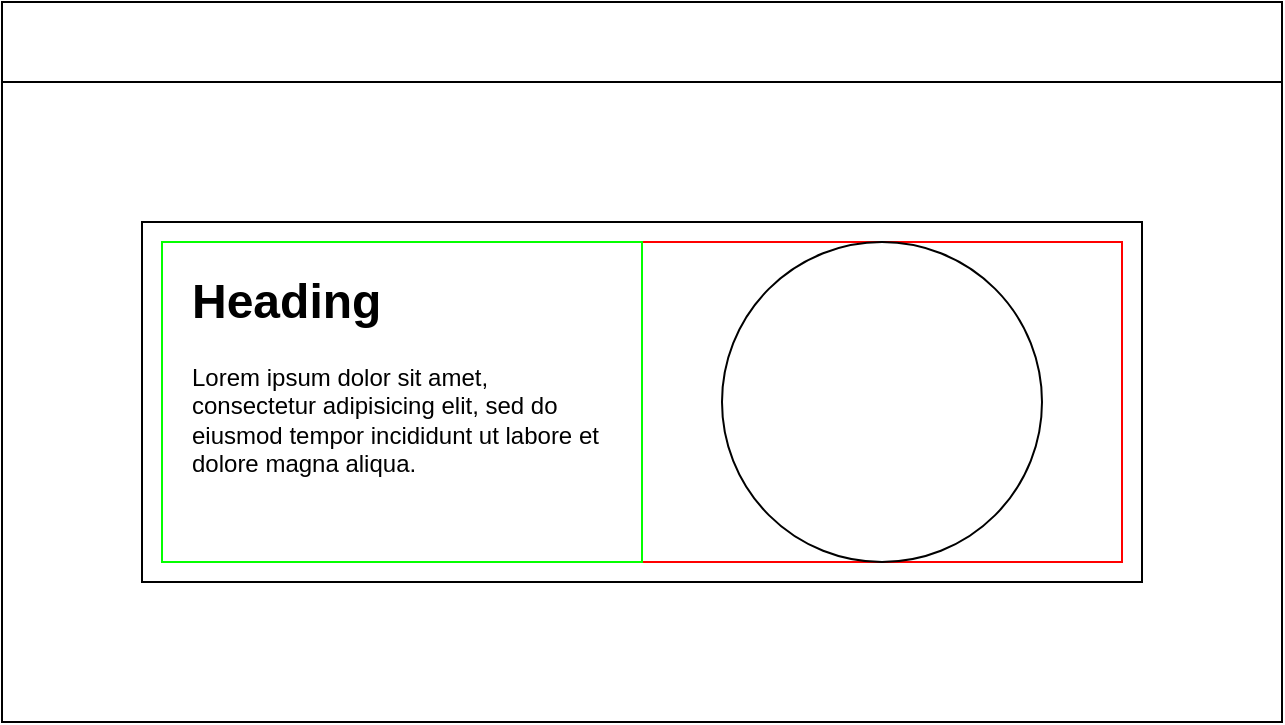 <mxfile version="22.0.3" type="device">
  <diagram name="Page-1" id="NDQuw7YIGJvdoO27YrhN">
    <mxGraphModel dx="945" dy="547" grid="1" gridSize="10" guides="1" tooltips="1" connect="1" arrows="1" fold="1" page="1" pageScale="1" pageWidth="827" pageHeight="1169" math="0" shadow="0">
      <root>
        <mxCell id="0" />
        <mxCell id="1" parent="0" />
        <mxCell id="2lFEA2S9kA2R9MNG4x0S-2" value="" style="rounded=0;whiteSpace=wrap;html=1;fillColor=none;" vertex="1" parent="1">
          <mxGeometry x="80" y="200" width="640" height="360" as="geometry" />
        </mxCell>
        <mxCell id="2lFEA2S9kA2R9MNG4x0S-3" value="" style="rounded=0;whiteSpace=wrap;html=1;fillColor=none;" vertex="1" parent="1">
          <mxGeometry x="80" y="200" width="640" height="40" as="geometry" />
        </mxCell>
        <mxCell id="2lFEA2S9kA2R9MNG4x0S-4" value="" style="rounded=0;whiteSpace=wrap;html=1;fillColor=none;" vertex="1" parent="1">
          <mxGeometry x="150" y="310" width="500" height="180" as="geometry" />
        </mxCell>
        <mxCell id="2lFEA2S9kA2R9MNG4x0S-5" value="" style="rounded=0;whiteSpace=wrap;html=1;fillColor=none;fontColor=#ffffff;strokeColor=#ff0000;" vertex="1" parent="1">
          <mxGeometry x="400" y="320" width="240" height="160" as="geometry" />
        </mxCell>
        <mxCell id="2lFEA2S9kA2R9MNG4x0S-6" value="" style="rounded=0;whiteSpace=wrap;html=1;fillColor=none;fontColor=#ffffff;strokeColor=#04ff00;" vertex="1" parent="1">
          <mxGeometry x="160" y="320" width="240" height="160" as="geometry" />
        </mxCell>
        <mxCell id="2lFEA2S9kA2R9MNG4x0S-7" value="" style="ellipse;whiteSpace=wrap;html=1;aspect=fixed;fillColor=none;" vertex="1" parent="1">
          <mxGeometry x="440" y="320" width="160" height="160" as="geometry" />
        </mxCell>
        <mxCell id="2lFEA2S9kA2R9MNG4x0S-8" value="&lt;h1&gt;Heading&lt;/h1&gt;&lt;p&gt;Lorem ipsum dolor sit amet, consectetur adipisicing elit, sed do eiusmod tempor incididunt ut labore et dolore magna aliqua.&lt;/p&gt;" style="text;html=1;strokeColor=none;fillColor=none;spacing=5;spacingTop=-20;whiteSpace=wrap;overflow=hidden;rounded=0;" vertex="1" parent="1">
          <mxGeometry x="170" y="330" width="220" height="140" as="geometry" />
        </mxCell>
      </root>
    </mxGraphModel>
  </diagram>
</mxfile>
